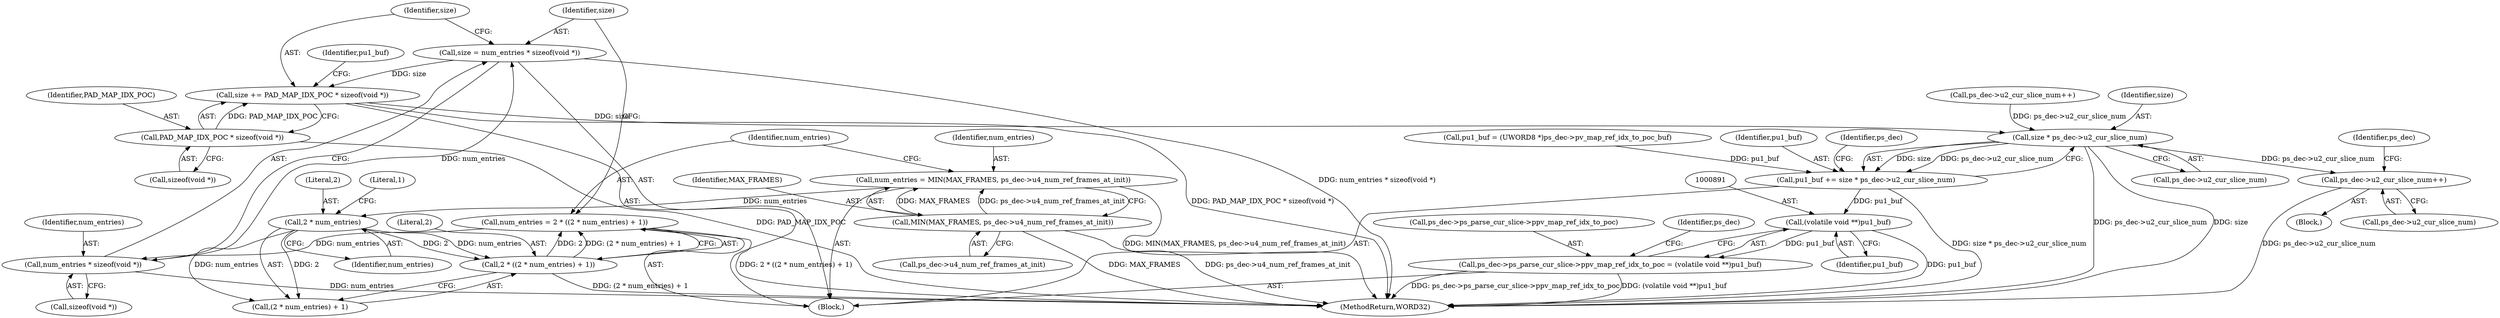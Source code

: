 digraph "0_Android_9a00f562a612d56e7b2b989d168647db900ba6cf@API" {
"1000864" [label="(Call,size += PAD_MAP_IDX_POC * sizeof(void *))"];
"1000866" [label="(Call,PAD_MAP_IDX_POC * sizeof(void *))"];
"1000858" [label="(Call,size = num_entries * sizeof(void *))"];
"1000860" [label="(Call,num_entries * sizeof(void *))"];
"1000849" [label="(Call,num_entries = 2 * ((2 * num_entries) + 1))"];
"1000851" [label="(Call,2 * ((2 * num_entries) + 1))"];
"1000854" [label="(Call,2 * num_entries)"];
"1000842" [label="(Call,num_entries = MIN(MAX_FRAMES, ps_dec->u4_num_ref_frames_at_init))"];
"1000844" [label="(Call,MIN(MAX_FRAMES, ps_dec->u4_num_ref_frames_at_init))"];
"1000879" [label="(Call,size * ps_dec->u2_cur_slice_num)"];
"1000877" [label="(Call,pu1_buf += size * ps_dec->u2_cur_slice_num)"];
"1000890" [label="(Call,(volatile void **)pu1_buf)"];
"1000884" [label="(Call,ps_dec->ps_parse_cur_slice->ppv_map_ref_idx_to_poc = (volatile void **)pu1_buf)"];
"1001412" [label="(Call,ps_dec->u2_cur_slice_num++)"];
"1000857" [label="(Literal,1)"];
"1000865" [label="(Identifier,size)"];
"1000817" [label="(Call,ps_dec->u2_cur_slice_num++)"];
"1000843" [label="(Identifier,num_entries)"];
"1000866" [label="(Call,PAD_MAP_IDX_POC * sizeof(void *))"];
"1000860" [label="(Call,num_entries * sizeof(void *))"];
"1000856" [label="(Identifier,num_entries)"];
"1000870" [label="(Call,pu1_buf = (UWORD8 *)ps_dec->pv_map_ref_idx_to_poc_buf)"];
"1000867" [label="(Identifier,PAD_MAP_IDX_POC)"];
"1000878" [label="(Identifier,pu1_buf)"];
"1000884" [label="(Call,ps_dec->ps_parse_cur_slice->ppv_map_ref_idx_to_poc = (volatile void **)pu1_buf)"];
"1000853" [label="(Call,(2 * num_entries) + 1)"];
"1001407" [label="(Block,)"];
"1000845" [label="(Identifier,MAX_FRAMES)"];
"1000858" [label="(Call,size = num_entries * sizeof(void *))"];
"1000846" [label="(Call,ps_dec->u4_num_ref_frames_at_init)"];
"1000855" [label="(Literal,2)"];
"1000879" [label="(Call,size * ps_dec->u2_cur_slice_num)"];
"1000892" [label="(Identifier,pu1_buf)"];
"1000838" [label="(Block,)"];
"1000868" [label="(Call,sizeof(void *))"];
"1000877" [label="(Call,pu1_buf += size * ps_dec->u2_cur_slice_num)"];
"1000851" [label="(Call,2 * ((2 * num_entries) + 1))"];
"1000885" [label="(Call,ps_dec->ps_parse_cur_slice->ppv_map_ref_idx_to_poc)"];
"1000854" [label="(Call,2 * num_entries)"];
"1000849" [label="(Call,num_entries = 2 * ((2 * num_entries) + 1))"];
"1000864" [label="(Call,size += PAD_MAP_IDX_POC * sizeof(void *))"];
"1001418" [label="(Identifier,ps_dec)"];
"1000861" [label="(Identifier,num_entries)"];
"1000881" [label="(Call,ps_dec->u2_cur_slice_num)"];
"1000880" [label="(Identifier,size)"];
"1000890" [label="(Call,(volatile void **)pu1_buf)"];
"1000887" [label="(Identifier,ps_dec)"];
"1000871" [label="(Identifier,pu1_buf)"];
"1000896" [label="(Identifier,ps_dec)"];
"1000844" [label="(Call,MIN(MAX_FRAMES, ps_dec->u4_num_ref_frames_at_init))"];
"1000852" [label="(Literal,2)"];
"1000850" [label="(Identifier,num_entries)"];
"1001450" [label="(MethodReturn,WORD32)"];
"1000842" [label="(Call,num_entries = MIN(MAX_FRAMES, ps_dec->u4_num_ref_frames_at_init))"];
"1000859" [label="(Identifier,size)"];
"1001413" [label="(Call,ps_dec->u2_cur_slice_num)"];
"1000862" [label="(Call,sizeof(void *))"];
"1001412" [label="(Call,ps_dec->u2_cur_slice_num++)"];
"1000864" -> "1000838"  [label="AST: "];
"1000864" -> "1000866"  [label="CFG: "];
"1000865" -> "1000864"  [label="AST: "];
"1000866" -> "1000864"  [label="AST: "];
"1000871" -> "1000864"  [label="CFG: "];
"1000864" -> "1001450"  [label="DDG: PAD_MAP_IDX_POC * sizeof(void *)"];
"1000866" -> "1000864"  [label="DDG: PAD_MAP_IDX_POC"];
"1000858" -> "1000864"  [label="DDG: size"];
"1000864" -> "1000879"  [label="DDG: size"];
"1000866" -> "1000868"  [label="CFG: "];
"1000867" -> "1000866"  [label="AST: "];
"1000868" -> "1000866"  [label="AST: "];
"1000866" -> "1001450"  [label="DDG: PAD_MAP_IDX_POC"];
"1000858" -> "1000838"  [label="AST: "];
"1000858" -> "1000860"  [label="CFG: "];
"1000859" -> "1000858"  [label="AST: "];
"1000860" -> "1000858"  [label="AST: "];
"1000865" -> "1000858"  [label="CFG: "];
"1000858" -> "1001450"  [label="DDG: num_entries * sizeof(void *)"];
"1000860" -> "1000858"  [label="DDG: num_entries"];
"1000860" -> "1000862"  [label="CFG: "];
"1000861" -> "1000860"  [label="AST: "];
"1000862" -> "1000860"  [label="AST: "];
"1000860" -> "1001450"  [label="DDG: num_entries"];
"1000849" -> "1000860"  [label="DDG: num_entries"];
"1000849" -> "1000838"  [label="AST: "];
"1000849" -> "1000851"  [label="CFG: "];
"1000850" -> "1000849"  [label="AST: "];
"1000851" -> "1000849"  [label="AST: "];
"1000859" -> "1000849"  [label="CFG: "];
"1000849" -> "1001450"  [label="DDG: 2 * ((2 * num_entries) + 1)"];
"1000851" -> "1000849"  [label="DDG: 2"];
"1000851" -> "1000849"  [label="DDG: (2 * num_entries) + 1"];
"1000851" -> "1000853"  [label="CFG: "];
"1000852" -> "1000851"  [label="AST: "];
"1000853" -> "1000851"  [label="AST: "];
"1000851" -> "1001450"  [label="DDG: (2 * num_entries) + 1"];
"1000854" -> "1000851"  [label="DDG: 2"];
"1000854" -> "1000851"  [label="DDG: num_entries"];
"1000854" -> "1000853"  [label="AST: "];
"1000854" -> "1000856"  [label="CFG: "];
"1000855" -> "1000854"  [label="AST: "];
"1000856" -> "1000854"  [label="AST: "];
"1000857" -> "1000854"  [label="CFG: "];
"1000854" -> "1000853"  [label="DDG: 2"];
"1000854" -> "1000853"  [label="DDG: num_entries"];
"1000842" -> "1000854"  [label="DDG: num_entries"];
"1000842" -> "1000838"  [label="AST: "];
"1000842" -> "1000844"  [label="CFG: "];
"1000843" -> "1000842"  [label="AST: "];
"1000844" -> "1000842"  [label="AST: "];
"1000850" -> "1000842"  [label="CFG: "];
"1000842" -> "1001450"  [label="DDG: MIN(MAX_FRAMES, ps_dec->u4_num_ref_frames_at_init)"];
"1000844" -> "1000842"  [label="DDG: MAX_FRAMES"];
"1000844" -> "1000842"  [label="DDG: ps_dec->u4_num_ref_frames_at_init"];
"1000844" -> "1000846"  [label="CFG: "];
"1000845" -> "1000844"  [label="AST: "];
"1000846" -> "1000844"  [label="AST: "];
"1000844" -> "1001450"  [label="DDG: ps_dec->u4_num_ref_frames_at_init"];
"1000844" -> "1001450"  [label="DDG: MAX_FRAMES"];
"1000879" -> "1000877"  [label="AST: "];
"1000879" -> "1000881"  [label="CFG: "];
"1000880" -> "1000879"  [label="AST: "];
"1000881" -> "1000879"  [label="AST: "];
"1000877" -> "1000879"  [label="CFG: "];
"1000879" -> "1001450"  [label="DDG: ps_dec->u2_cur_slice_num"];
"1000879" -> "1001450"  [label="DDG: size"];
"1000879" -> "1000877"  [label="DDG: size"];
"1000879" -> "1000877"  [label="DDG: ps_dec->u2_cur_slice_num"];
"1000817" -> "1000879"  [label="DDG: ps_dec->u2_cur_slice_num"];
"1000879" -> "1001412"  [label="DDG: ps_dec->u2_cur_slice_num"];
"1000877" -> "1000838"  [label="AST: "];
"1000878" -> "1000877"  [label="AST: "];
"1000887" -> "1000877"  [label="CFG: "];
"1000877" -> "1001450"  [label="DDG: size * ps_dec->u2_cur_slice_num"];
"1000870" -> "1000877"  [label="DDG: pu1_buf"];
"1000877" -> "1000890"  [label="DDG: pu1_buf"];
"1000890" -> "1000884"  [label="AST: "];
"1000890" -> "1000892"  [label="CFG: "];
"1000891" -> "1000890"  [label="AST: "];
"1000892" -> "1000890"  [label="AST: "];
"1000884" -> "1000890"  [label="CFG: "];
"1000890" -> "1001450"  [label="DDG: pu1_buf"];
"1000890" -> "1000884"  [label="DDG: pu1_buf"];
"1000884" -> "1000838"  [label="AST: "];
"1000885" -> "1000884"  [label="AST: "];
"1000896" -> "1000884"  [label="CFG: "];
"1000884" -> "1001450"  [label="DDG: ps_dec->ps_parse_cur_slice->ppv_map_ref_idx_to_poc"];
"1000884" -> "1001450"  [label="DDG: (volatile void **)pu1_buf"];
"1001412" -> "1001407"  [label="AST: "];
"1001412" -> "1001413"  [label="CFG: "];
"1001413" -> "1001412"  [label="AST: "];
"1001418" -> "1001412"  [label="CFG: "];
"1001412" -> "1001450"  [label="DDG: ps_dec->u2_cur_slice_num"];
}
